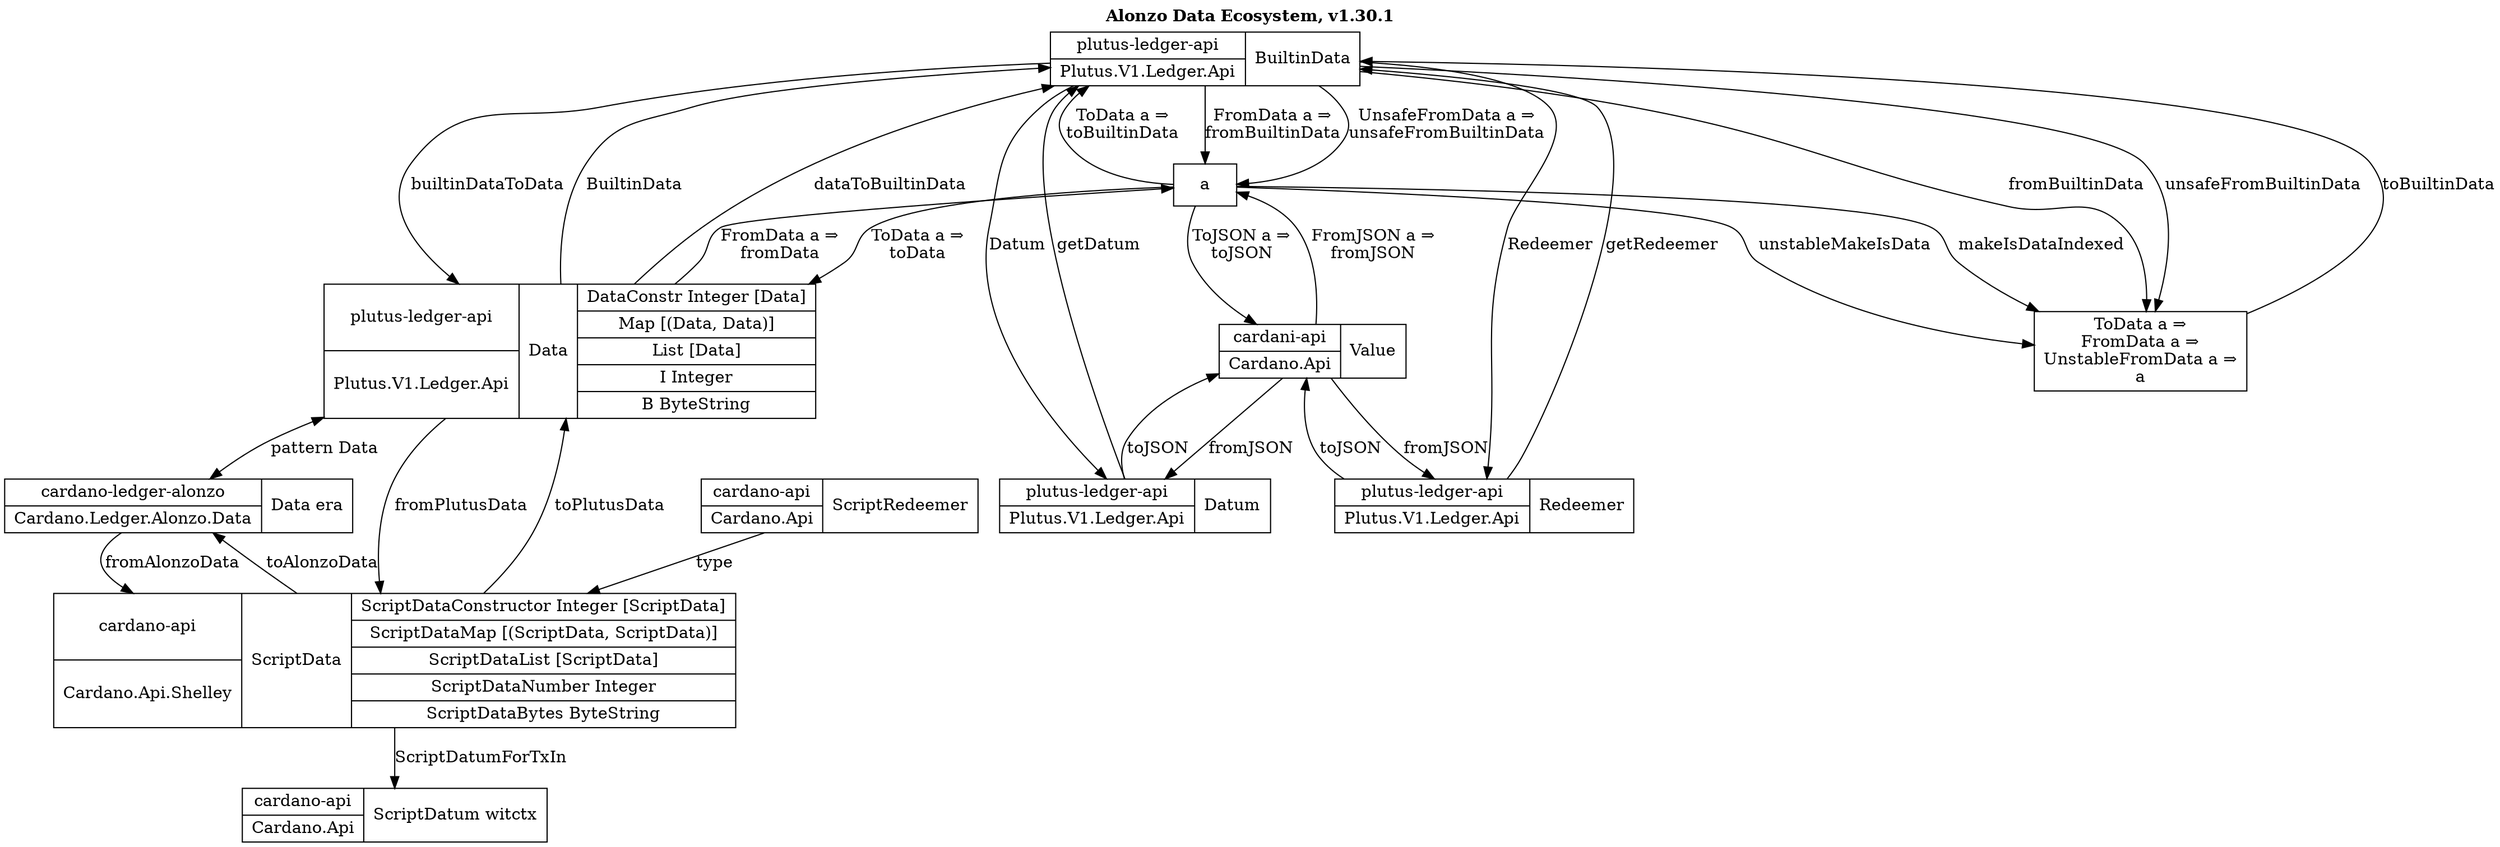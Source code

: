 digraph G {

  label=<<b>Alonzo Data Ecosystem, v1.30.1</b>>
  labelloc=top

  rankdir=TB

  node [shape=record]

  BuiltinData [label="{plutus-ledger-api|Plutus.V1.Ledger.Api}|BuiltinData"]

  a [label="a"]

  a -> BuiltinData [label="ToData a ⇒\ntoBuiltinData"]
  BuiltinData -> a [label="FromData a ⇒\nfromBuiltinData"]
  BuiltinData -> a [label="UnsafeFromData a ⇒\nunsafeFromBuiltinData"]

  Datum [label="{plutus-ledger-api|Plutus.V1.Ledger.Api}|Datum"]

  Datum -> BuiltinData [label="getDatum"]
  BuiltinData -> Datum [label="Datum"]

  Redeemer [label="{plutus-ledger-api|Plutus.V1.Ledger.Api}|Redeemer"]

  Redeemer -> BuiltinData [label="getRedeemer"]
  BuiltinData -> Redeemer [label="Redeemer"]

  Data [label="{plutus-ledger-api|Plutus.V1.Ledger.Api}|Data|{DataConstr Integer [Data]|Map [(Data, Data)]|List [Data]|I Integer|B ByteString}"]

  Data -> BuiltinData [label="BuiltinData"]
  Data -> BuiltinData [label="dataToBuiltinData"]
  BuiltinData -> Data [label="builtinDataToData"]

  ScriptData [label="{cardano-api|Cardano.Api.Shelley}|ScriptData|{ScriptDataConstructor Integer [ScriptData]|ScriptDataMap [(ScriptData, ScriptData)]|ScriptDataList [ScriptData]|ScriptDataNumber Integer|ScriptDataBytes ByteString}"]

  ScriptData -> Data [label="toPlutusData"]
  Data -> ScriptData [label="fromPlutusData"]

  AlonzoData [label="{cardano-ledger-alonzo|Cardano.Ledger.Alonzo.Data}|Data era"]

  AlonzoData -> ScriptData [label="fromAlonzoData"]
  ScriptData -> AlonzoData [label="toAlonzoData"]
  Data -> AlonzoData [label="pattern Data", dir=both]

  ScriptRedeemer [label="{cardano-api|Cardano.Api}|ScriptRedeemer"]

  ScriptRedeemer -> ScriptData [label="type"]

  ScriptDatum [label="{cardano-api|Cardano.Api}|ScriptDatum witctx"]

  ScriptData -> ScriptDatum [label="ScriptDatumForTxIn"]

  Value [label="{cardani-api|Cardano.Api}|Value"]

  Value -> Datum [label="fromJSON"]
  Datum -> Value [label="toJSON"]

  Value -> Redeemer [label="fromJSON"]
  Redeemer -> Value [label="toJSON"]

  Value -> a [label="FromJSON a ⇒\nfromJSON"]
  a -> Value [label="ToJSON a ⇒\ntoJSON"]

  a -> Data [label="ToData a ⇒\ntoData"]
  Data -> a [label="FromData a ⇒\nfromData"]

  IsData [label="ToData a ⇒\nFromData a ⇒\nUnstableFromData a ⇒\na"]

  a -> IsData [label="unstableMakeIsData"]
  a -> IsData [label="makeIsDataIndexed"]

  IsData -> BuiltinData [label="toBuiltinData"]
  BuiltinData -> IsData [label="fromBuiltinData"]
  BuiltinData -> IsData [label="unsafeFromBuiltinData"]
}
